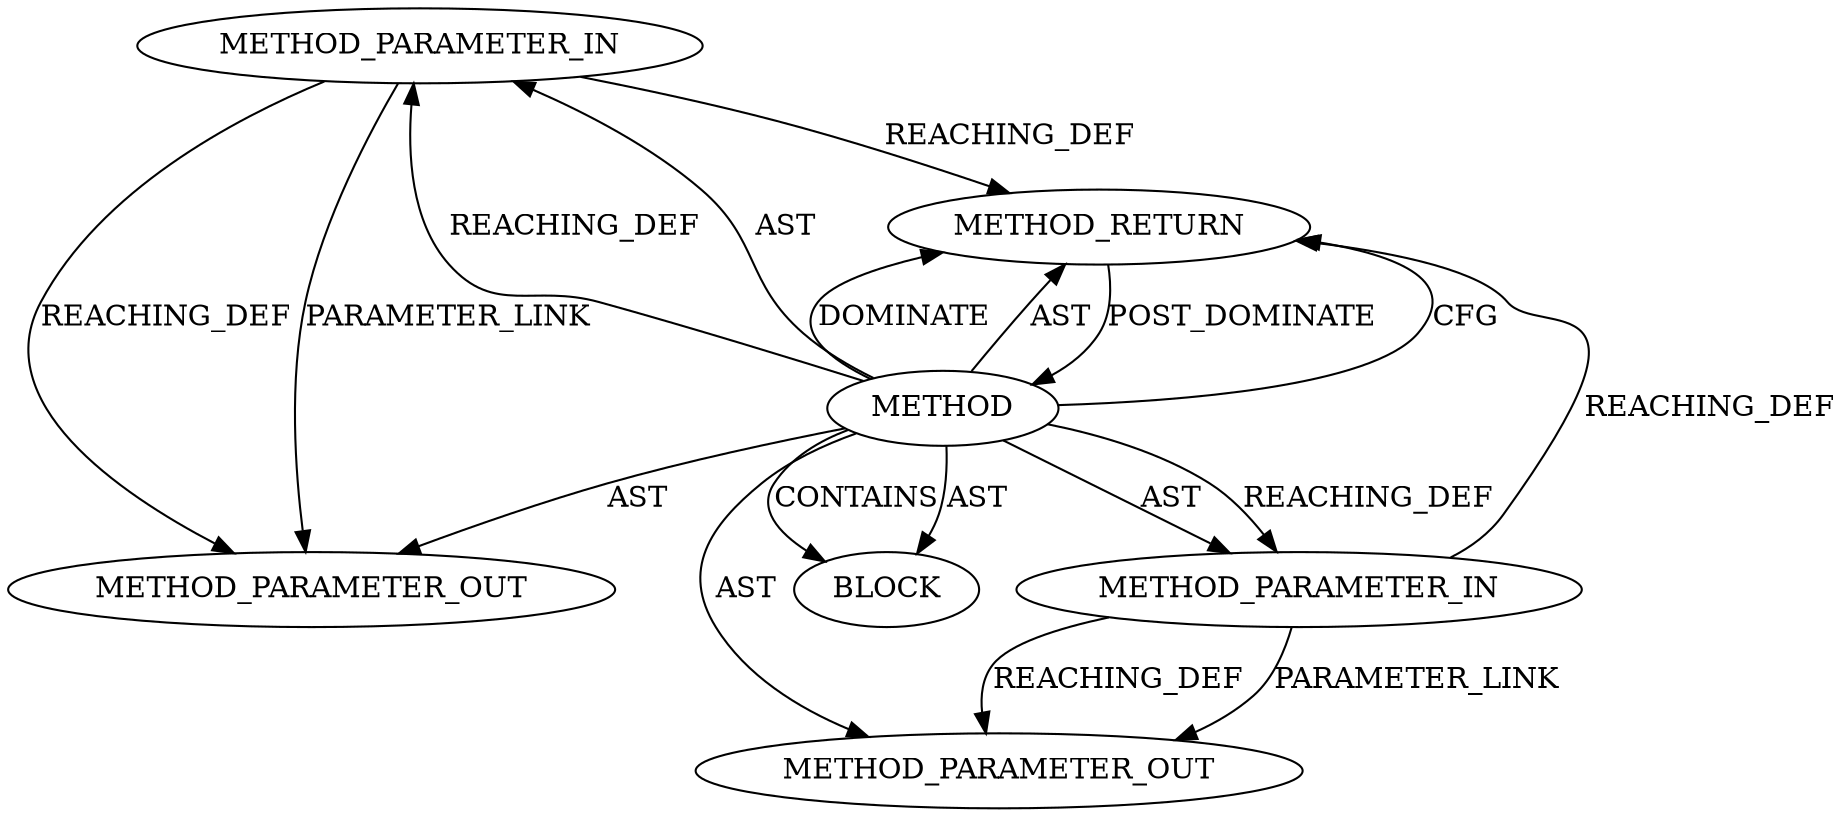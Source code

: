 digraph {
  19777 [label=METHOD_PARAMETER_IN ORDER=2 CODE="p2" IS_VARIADIC=false TYPE_FULL_NAME="ANY" EVALUATION_STRATEGY="BY_VALUE" INDEX=2 NAME="p2"]
  21921 [label=METHOD_PARAMETER_OUT ORDER=2 CODE="p2" IS_VARIADIC=false TYPE_FULL_NAME="ANY" EVALUATION_STRATEGY="BY_VALUE" INDEX=2 NAME="p2"]
  19779 [label=METHOD_RETURN ORDER=2 CODE="RET" TYPE_FULL_NAME="ANY" EVALUATION_STRATEGY="BY_VALUE"]
  19776 [label=METHOD_PARAMETER_IN ORDER=1 CODE="p1" IS_VARIADIC=false TYPE_FULL_NAME="ANY" EVALUATION_STRATEGY="BY_VALUE" INDEX=1 NAME="p1"]
  19775 [label=METHOD AST_PARENT_TYPE="NAMESPACE_BLOCK" AST_PARENT_FULL_NAME="<global>" ORDER=0 CODE="<empty>" FULL_NAME="<operators>.assignmentAnd" IS_EXTERNAL=true FILENAME="<empty>" SIGNATURE="" NAME="<operators>.assignmentAnd"]
  21920 [label=METHOD_PARAMETER_OUT ORDER=1 CODE="p1" IS_VARIADIC=false TYPE_FULL_NAME="ANY" EVALUATION_STRATEGY="BY_VALUE" INDEX=1 NAME="p1"]
  19778 [label=BLOCK ORDER=1 ARGUMENT_INDEX=1 CODE="<empty>" TYPE_FULL_NAME="ANY"]
  19776 -> 21920 [label=PARAMETER_LINK ]
  19775 -> 19776 [label=AST ]
  19775 -> 21921 [label=AST ]
  19776 -> 21920 [label=REACHING_DEF VARIABLE="p1"]
  19777 -> 21921 [label=PARAMETER_LINK ]
  19777 -> 19779 [label=REACHING_DEF VARIABLE="p2"]
  19775 -> 19779 [label=CFG ]
  19779 -> 19775 [label=POST_DOMINATE ]
  19777 -> 21921 [label=REACHING_DEF VARIABLE="p2"]
  19775 -> 21920 [label=AST ]
  19775 -> 19779 [label=DOMINATE ]
  19775 -> 19776 [label=REACHING_DEF VARIABLE=""]
  19775 -> 19778 [label=CONTAINS ]
  19775 -> 19778 [label=AST ]
  19776 -> 19779 [label=REACHING_DEF VARIABLE="p1"]
  19775 -> 19777 [label=REACHING_DEF VARIABLE=""]
  19775 -> 19779 [label=AST ]
  19775 -> 19777 [label=AST ]
}

